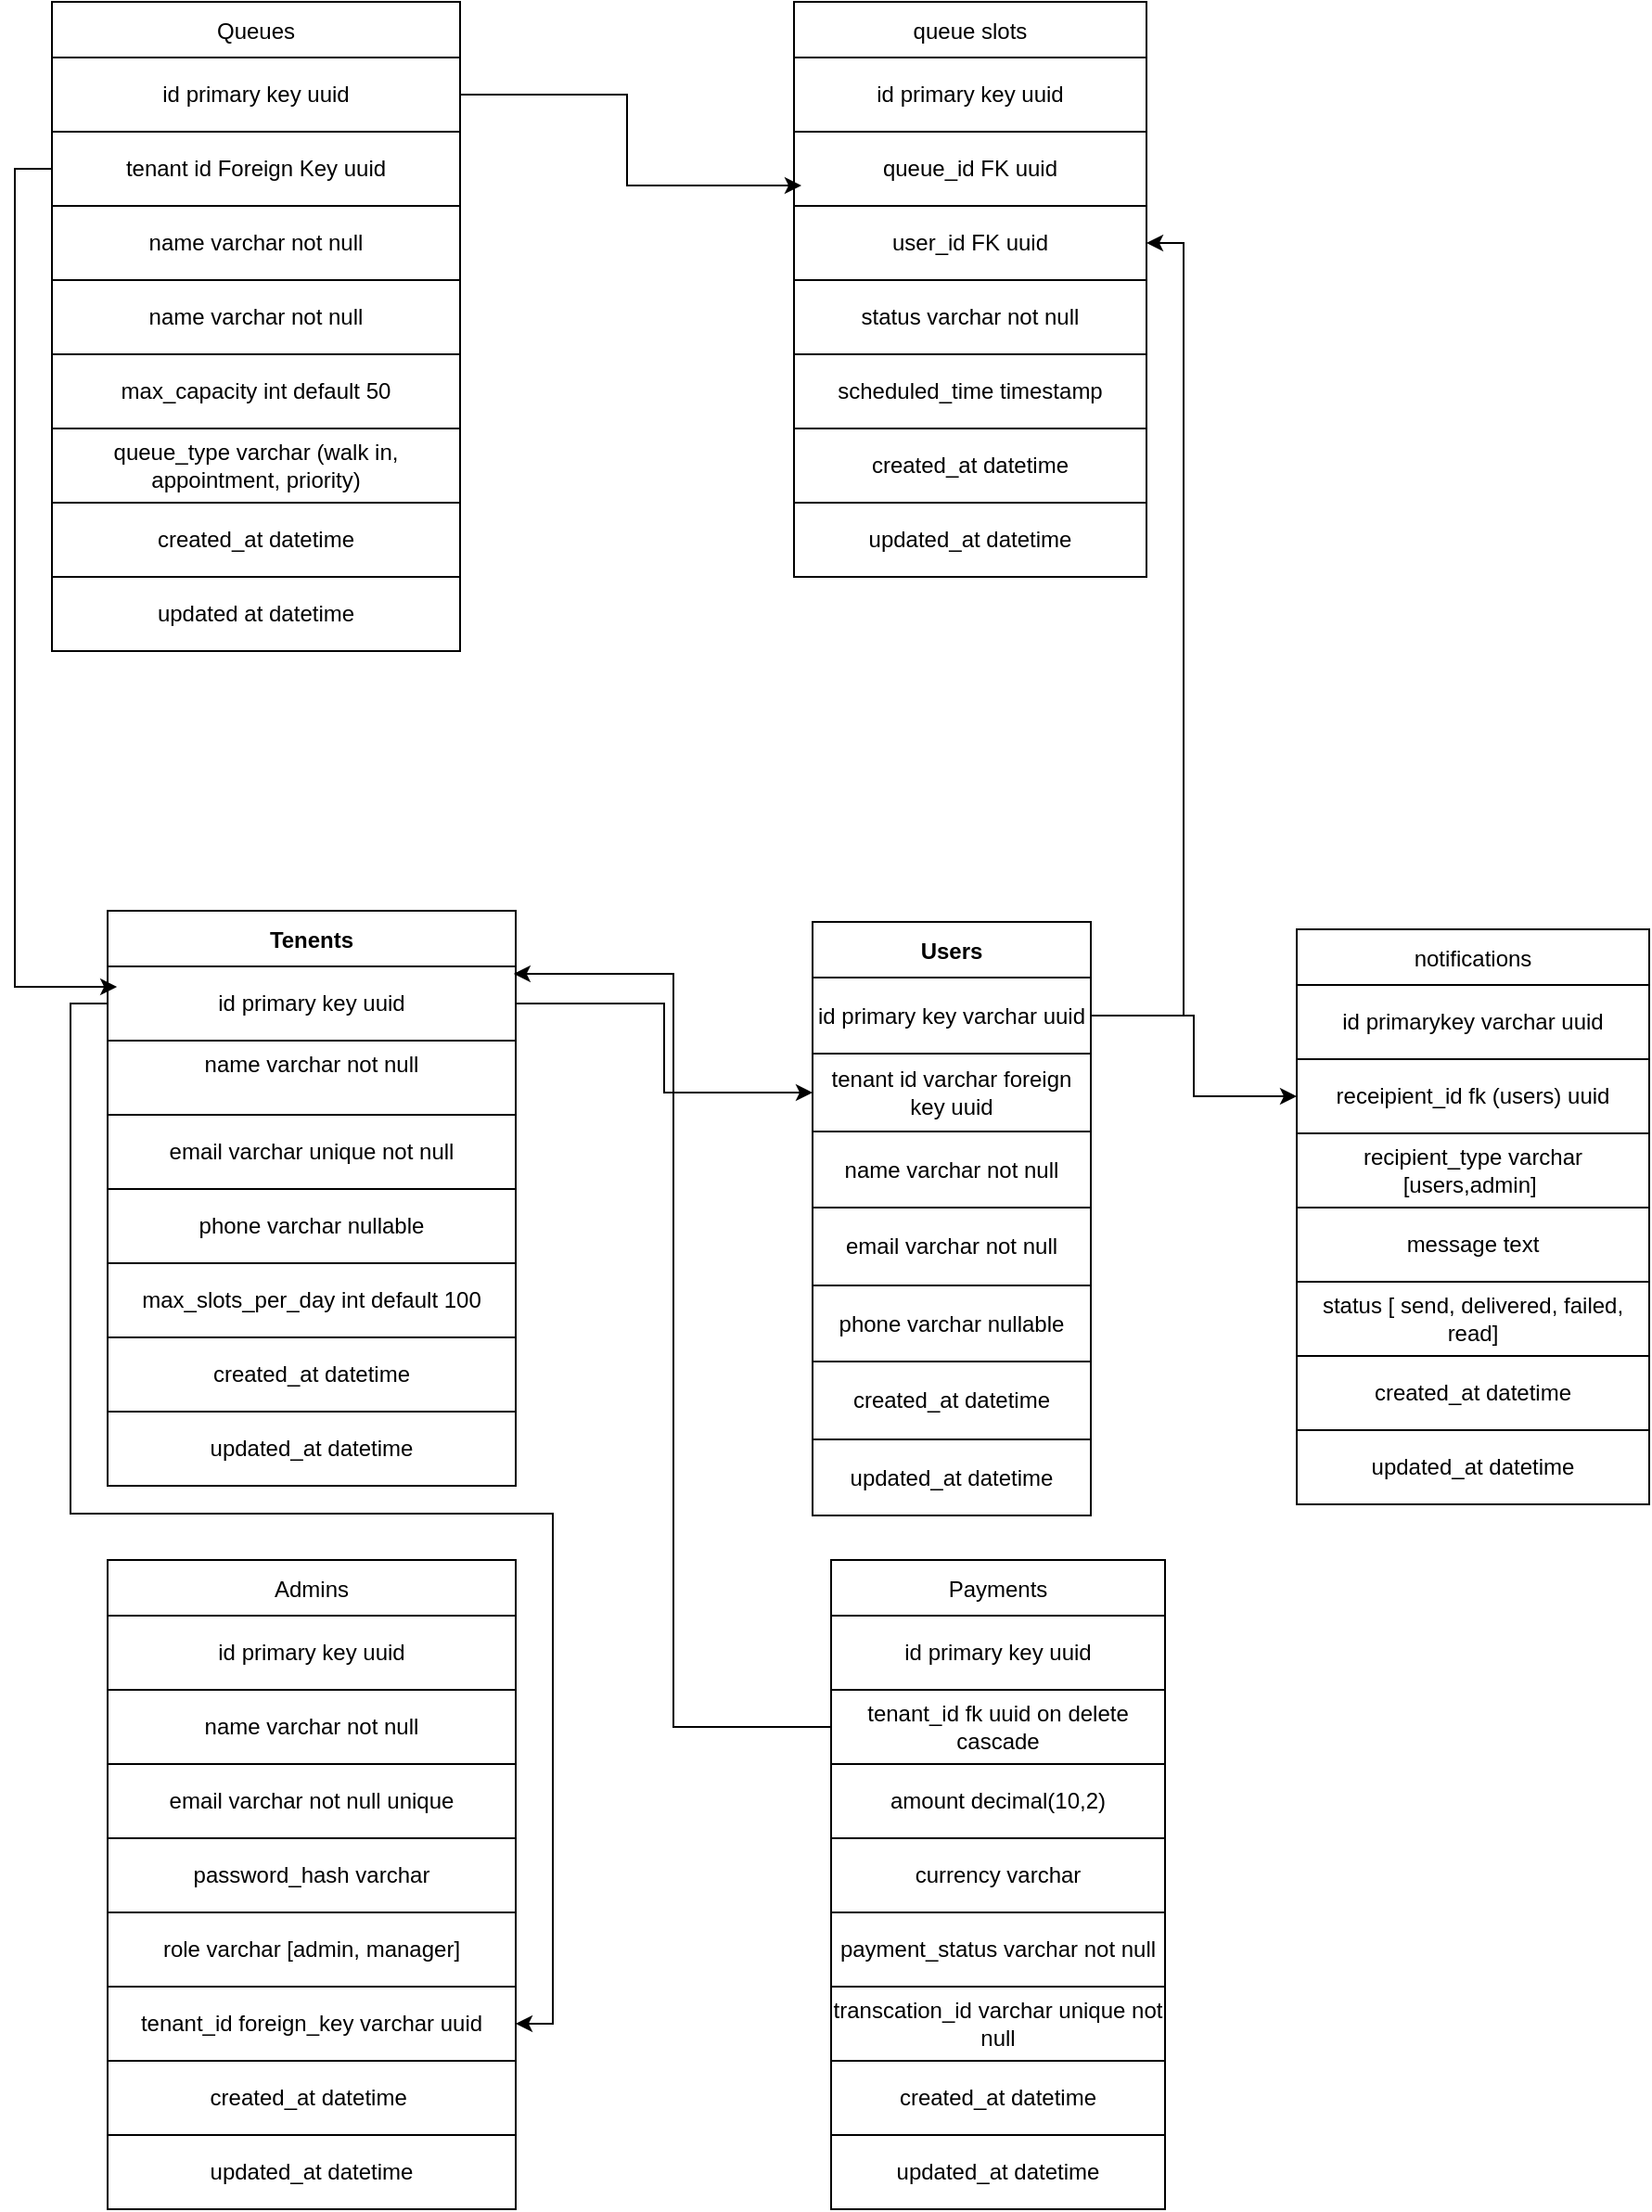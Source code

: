 <mxfile version="26.1.0">
  <diagram id="R2lEEEUBdFMjLlhIrx00" name="Page-1">
    <mxGraphModel dx="1332" dy="1542" grid="1" gridSize="10" guides="1" tooltips="1" connect="1" arrows="1" fold="1" page="1" pageScale="1" pageWidth="850" pageHeight="1100" background="none" math="0" shadow="0" extFonts="Permanent Marker^https://fonts.googleapis.com/css?family=Permanent+Marker">
      <root>
        <mxCell id="0" />
        <mxCell id="1" parent="0" />
        <mxCell id="o1oF44XECiAMUcl8Ltih-77" value="Tenents" style="shape=table;startSize=30;container=1;collapsible=0;childLayout=tableLayout;fontStyle=1" vertex="1" parent="1">
          <mxGeometry x="170" y="-110" width="220" height="310" as="geometry" />
        </mxCell>
        <mxCell id="o1oF44XECiAMUcl8Ltih-78" value="" style="shape=tableRow;horizontal=0;startSize=0;swimlaneHead=0;swimlaneBody=0;strokeColor=inherit;top=0;left=0;bottom=0;right=0;collapsible=0;dropTarget=0;fillColor=none;points=[[0,0.5],[1,0.5]];portConstraint=eastwest;" vertex="1" parent="o1oF44XECiAMUcl8Ltih-77">
          <mxGeometry y="30" width="220" height="40" as="geometry" />
        </mxCell>
        <mxCell id="o1oF44XECiAMUcl8Ltih-79" value="id primary key uuid" style="shape=partialRectangle;html=1;whiteSpace=wrap;connectable=0;strokeColor=inherit;overflow=hidden;fillColor=none;top=0;left=0;bottom=0;right=0;pointerEvents=1;" vertex="1" parent="o1oF44XECiAMUcl8Ltih-78">
          <mxGeometry width="220" height="40" as="geometry">
            <mxRectangle width="220" height="40" as="alternateBounds" />
          </mxGeometry>
        </mxCell>
        <mxCell id="o1oF44XECiAMUcl8Ltih-80" value="" style="shape=tableRow;horizontal=0;startSize=0;swimlaneHead=0;swimlaneBody=0;strokeColor=inherit;top=0;left=0;bottom=0;right=0;collapsible=0;dropTarget=0;fillColor=none;points=[[0,0.5],[1,0.5]];portConstraint=eastwest;" vertex="1" parent="o1oF44XECiAMUcl8Ltih-77">
          <mxGeometry y="70" width="220" height="40" as="geometry" />
        </mxCell>
        <mxCell id="o1oF44XECiAMUcl8Ltih-81" value="name varchar not null&lt;div&gt;&lt;br&gt;&lt;/div&gt;" style="shape=partialRectangle;html=1;whiteSpace=wrap;connectable=0;strokeColor=inherit;overflow=hidden;fillColor=none;top=0;left=0;bottom=0;right=0;pointerEvents=1;" vertex="1" parent="o1oF44XECiAMUcl8Ltih-80">
          <mxGeometry width="220" height="40" as="geometry">
            <mxRectangle width="220" height="40" as="alternateBounds" />
          </mxGeometry>
        </mxCell>
        <mxCell id="o1oF44XECiAMUcl8Ltih-82" value="" style="shape=tableRow;horizontal=0;startSize=0;swimlaneHead=0;swimlaneBody=0;strokeColor=inherit;top=0;left=0;bottom=0;right=0;collapsible=0;dropTarget=0;fillColor=none;points=[[0,0.5],[1,0.5]];portConstraint=eastwest;" vertex="1" parent="o1oF44XECiAMUcl8Ltih-77">
          <mxGeometry y="110" width="220" height="40" as="geometry" />
        </mxCell>
        <mxCell id="o1oF44XECiAMUcl8Ltih-83" value="email varchar unique not null" style="shape=partialRectangle;html=1;whiteSpace=wrap;connectable=0;strokeColor=inherit;overflow=hidden;fillColor=none;top=0;left=0;bottom=0;right=0;pointerEvents=1;" vertex="1" parent="o1oF44XECiAMUcl8Ltih-82">
          <mxGeometry width="220" height="40" as="geometry">
            <mxRectangle width="220" height="40" as="alternateBounds" />
          </mxGeometry>
        </mxCell>
        <mxCell id="o1oF44XECiAMUcl8Ltih-84" value="" style="shape=tableRow;horizontal=0;startSize=0;swimlaneHead=0;swimlaneBody=0;strokeColor=inherit;top=0;left=0;bottom=0;right=0;collapsible=0;dropTarget=0;fillColor=none;points=[[0,0.5],[1,0.5]];portConstraint=eastwest;" vertex="1" parent="o1oF44XECiAMUcl8Ltih-77">
          <mxGeometry y="150" width="220" height="40" as="geometry" />
        </mxCell>
        <mxCell id="o1oF44XECiAMUcl8Ltih-85" value="phone varchar nullable" style="shape=partialRectangle;html=1;whiteSpace=wrap;connectable=0;strokeColor=inherit;overflow=hidden;fillColor=none;top=0;left=0;bottom=0;right=0;pointerEvents=1;" vertex="1" parent="o1oF44XECiAMUcl8Ltih-84">
          <mxGeometry width="220" height="40" as="geometry">
            <mxRectangle width="220" height="40" as="alternateBounds" />
          </mxGeometry>
        </mxCell>
        <mxCell id="o1oF44XECiAMUcl8Ltih-86" value="" style="shape=tableRow;horizontal=0;startSize=0;swimlaneHead=0;swimlaneBody=0;strokeColor=inherit;top=0;left=0;bottom=0;right=0;collapsible=0;dropTarget=0;fillColor=none;points=[[0,0.5],[1,0.5]];portConstraint=eastwest;" vertex="1" parent="o1oF44XECiAMUcl8Ltih-77">
          <mxGeometry y="190" width="220" height="40" as="geometry" />
        </mxCell>
        <mxCell id="o1oF44XECiAMUcl8Ltih-87" value="max_slots_per_day int default 100" style="shape=partialRectangle;html=1;whiteSpace=wrap;connectable=0;strokeColor=inherit;overflow=hidden;fillColor=none;top=0;left=0;bottom=0;right=0;pointerEvents=1;" vertex="1" parent="o1oF44XECiAMUcl8Ltih-86">
          <mxGeometry width="220" height="40" as="geometry">
            <mxRectangle width="220" height="40" as="alternateBounds" />
          </mxGeometry>
        </mxCell>
        <mxCell id="o1oF44XECiAMUcl8Ltih-88" value="" style="shape=tableRow;horizontal=0;startSize=0;swimlaneHead=0;swimlaneBody=0;strokeColor=inherit;top=0;left=0;bottom=0;right=0;collapsible=0;dropTarget=0;fillColor=none;points=[[0,0.5],[1,0.5]];portConstraint=eastwest;" vertex="1" parent="o1oF44XECiAMUcl8Ltih-77">
          <mxGeometry y="230" width="220" height="40" as="geometry" />
        </mxCell>
        <mxCell id="o1oF44XECiAMUcl8Ltih-89" value="created_at datetime" style="shape=partialRectangle;html=1;whiteSpace=wrap;connectable=0;strokeColor=inherit;overflow=hidden;fillColor=none;top=0;left=0;bottom=0;right=0;pointerEvents=1;" vertex="1" parent="o1oF44XECiAMUcl8Ltih-88">
          <mxGeometry width="220" height="40" as="geometry">
            <mxRectangle width="220" height="40" as="alternateBounds" />
          </mxGeometry>
        </mxCell>
        <mxCell id="o1oF44XECiAMUcl8Ltih-90" value="" style="shape=tableRow;horizontal=0;startSize=0;swimlaneHead=0;swimlaneBody=0;strokeColor=inherit;top=0;left=0;bottom=0;right=0;collapsible=0;dropTarget=0;fillColor=none;points=[[0,0.5],[1,0.5]];portConstraint=eastwest;" vertex="1" parent="o1oF44XECiAMUcl8Ltih-77">
          <mxGeometry y="270" width="220" height="40" as="geometry" />
        </mxCell>
        <mxCell id="o1oF44XECiAMUcl8Ltih-91" value="updated_at datetime" style="shape=partialRectangle;html=1;whiteSpace=wrap;connectable=0;strokeColor=inherit;overflow=hidden;fillColor=none;top=0;left=0;bottom=0;right=0;pointerEvents=1;" vertex="1" parent="o1oF44XECiAMUcl8Ltih-90">
          <mxGeometry width="220" height="40" as="geometry">
            <mxRectangle width="220" height="40" as="alternateBounds" />
          </mxGeometry>
        </mxCell>
        <mxCell id="o1oF44XECiAMUcl8Ltih-92" value="Users" style="shape=table;startSize=30;container=1;collapsible=0;childLayout=tableLayout;fontStyle=1" vertex="1" parent="1">
          <mxGeometry x="550" y="-104" width="150" height="320" as="geometry" />
        </mxCell>
        <mxCell id="o1oF44XECiAMUcl8Ltih-93" value="" style="shape=tableRow;horizontal=0;startSize=0;swimlaneHead=0;swimlaneBody=0;strokeColor=inherit;top=0;left=0;bottom=0;right=0;collapsible=0;dropTarget=0;fillColor=none;points=[[0,0.5],[1,0.5]];portConstraint=eastwest;" vertex="1" parent="o1oF44XECiAMUcl8Ltih-92">
          <mxGeometry y="30" width="150" height="41" as="geometry" />
        </mxCell>
        <mxCell id="o1oF44XECiAMUcl8Ltih-94" value="id primary key varchar uuid" style="shape=partialRectangle;html=1;whiteSpace=wrap;connectable=0;strokeColor=inherit;overflow=hidden;fillColor=none;top=0;left=0;bottom=0;right=0;pointerEvents=1;" vertex="1" parent="o1oF44XECiAMUcl8Ltih-93">
          <mxGeometry width="150" height="41" as="geometry">
            <mxRectangle width="150" height="41" as="alternateBounds" />
          </mxGeometry>
        </mxCell>
        <mxCell id="o1oF44XECiAMUcl8Ltih-95" value="" style="shape=tableRow;horizontal=0;startSize=0;swimlaneHead=0;swimlaneBody=0;strokeColor=inherit;top=0;left=0;bottom=0;right=0;collapsible=0;dropTarget=0;fillColor=none;points=[[0,0.5],[1,0.5]];portConstraint=eastwest;" vertex="1" parent="o1oF44XECiAMUcl8Ltih-92">
          <mxGeometry y="71" width="150" height="42" as="geometry" />
        </mxCell>
        <mxCell id="o1oF44XECiAMUcl8Ltih-96" value="tenant id varchar foreign key uuid" style="shape=partialRectangle;html=1;whiteSpace=wrap;connectable=0;strokeColor=inherit;overflow=hidden;fillColor=none;top=0;left=0;bottom=0;right=0;pointerEvents=1;" vertex="1" parent="o1oF44XECiAMUcl8Ltih-95">
          <mxGeometry width="150" height="42" as="geometry">
            <mxRectangle width="150" height="42" as="alternateBounds" />
          </mxGeometry>
        </mxCell>
        <mxCell id="o1oF44XECiAMUcl8Ltih-97" value="" style="shape=tableRow;horizontal=0;startSize=0;swimlaneHead=0;swimlaneBody=0;strokeColor=inherit;top=0;left=0;bottom=0;right=0;collapsible=0;dropTarget=0;fillColor=none;points=[[0,0.5],[1,0.5]];portConstraint=eastwest;" vertex="1" parent="o1oF44XECiAMUcl8Ltih-92">
          <mxGeometry y="113" width="150" height="41" as="geometry" />
        </mxCell>
        <mxCell id="o1oF44XECiAMUcl8Ltih-98" value="name varchar not null" style="shape=partialRectangle;html=1;whiteSpace=wrap;connectable=0;strokeColor=inherit;overflow=hidden;fillColor=none;top=0;left=0;bottom=0;right=0;pointerEvents=1;" vertex="1" parent="o1oF44XECiAMUcl8Ltih-97">
          <mxGeometry width="150" height="41" as="geometry">
            <mxRectangle width="150" height="41" as="alternateBounds" />
          </mxGeometry>
        </mxCell>
        <mxCell id="o1oF44XECiAMUcl8Ltih-99" value="" style="shape=tableRow;horizontal=0;startSize=0;swimlaneHead=0;swimlaneBody=0;strokeColor=inherit;top=0;left=0;bottom=0;right=0;collapsible=0;dropTarget=0;fillColor=none;points=[[0,0.5],[1,0.5]];portConstraint=eastwest;" vertex="1" parent="o1oF44XECiAMUcl8Ltih-92">
          <mxGeometry y="154" width="150" height="42" as="geometry" />
        </mxCell>
        <mxCell id="o1oF44XECiAMUcl8Ltih-100" value="email varchar not null" style="shape=partialRectangle;html=1;whiteSpace=wrap;connectable=0;strokeColor=inherit;overflow=hidden;fillColor=none;top=0;left=0;bottom=0;right=0;pointerEvents=1;" vertex="1" parent="o1oF44XECiAMUcl8Ltih-99">
          <mxGeometry width="150" height="42" as="geometry">
            <mxRectangle width="150" height="42" as="alternateBounds" />
          </mxGeometry>
        </mxCell>
        <mxCell id="o1oF44XECiAMUcl8Ltih-101" value="" style="shape=tableRow;horizontal=0;startSize=0;swimlaneHead=0;swimlaneBody=0;strokeColor=inherit;top=0;left=0;bottom=0;right=0;collapsible=0;dropTarget=0;fillColor=none;points=[[0,0.5],[1,0.5]];portConstraint=eastwest;" vertex="1" parent="o1oF44XECiAMUcl8Ltih-92">
          <mxGeometry y="196" width="150" height="41" as="geometry" />
        </mxCell>
        <mxCell id="o1oF44XECiAMUcl8Ltih-102" value="phone varchar nullable" style="shape=partialRectangle;html=1;whiteSpace=wrap;connectable=0;strokeColor=inherit;overflow=hidden;fillColor=none;top=0;left=0;bottom=0;right=0;pointerEvents=1;" vertex="1" parent="o1oF44XECiAMUcl8Ltih-101">
          <mxGeometry width="150" height="41" as="geometry">
            <mxRectangle width="150" height="41" as="alternateBounds" />
          </mxGeometry>
        </mxCell>
        <mxCell id="o1oF44XECiAMUcl8Ltih-103" value="" style="shape=tableRow;horizontal=0;startSize=0;swimlaneHead=0;swimlaneBody=0;strokeColor=inherit;top=0;left=0;bottom=0;right=0;collapsible=0;dropTarget=0;fillColor=none;points=[[0,0.5],[1,0.5]];portConstraint=eastwest;" vertex="1" parent="o1oF44XECiAMUcl8Ltih-92">
          <mxGeometry y="237" width="150" height="42" as="geometry" />
        </mxCell>
        <mxCell id="o1oF44XECiAMUcl8Ltih-104" value="created_at datetime" style="shape=partialRectangle;html=1;whiteSpace=wrap;connectable=0;strokeColor=inherit;overflow=hidden;fillColor=none;top=0;left=0;bottom=0;right=0;pointerEvents=1;" vertex="1" parent="o1oF44XECiAMUcl8Ltih-103">
          <mxGeometry width="150" height="42" as="geometry">
            <mxRectangle width="150" height="42" as="alternateBounds" />
          </mxGeometry>
        </mxCell>
        <mxCell id="o1oF44XECiAMUcl8Ltih-105" value="" style="shape=tableRow;horizontal=0;startSize=0;swimlaneHead=0;swimlaneBody=0;strokeColor=inherit;top=0;left=0;bottom=0;right=0;collapsible=0;dropTarget=0;fillColor=none;points=[[0,0.5],[1,0.5]];portConstraint=eastwest;" vertex="1" parent="o1oF44XECiAMUcl8Ltih-92">
          <mxGeometry y="279" width="150" height="41" as="geometry" />
        </mxCell>
        <mxCell id="o1oF44XECiAMUcl8Ltih-106" value="updated_at datetime" style="shape=partialRectangle;html=1;whiteSpace=wrap;connectable=0;strokeColor=inherit;overflow=hidden;fillColor=none;top=0;left=0;bottom=0;right=0;pointerEvents=1;" vertex="1" parent="o1oF44XECiAMUcl8Ltih-105">
          <mxGeometry width="150" height="41" as="geometry">
            <mxRectangle width="150" height="41" as="alternateBounds" />
          </mxGeometry>
        </mxCell>
        <mxCell id="o1oF44XECiAMUcl8Ltih-109" style="edgeStyle=orthogonalEdgeStyle;rounded=0;orthogonalLoop=1;jettySize=auto;html=1;exitX=1;exitY=0.5;exitDx=0;exitDy=0;entryX=0;entryY=0.5;entryDx=0;entryDy=0;" edge="1" parent="1" source="o1oF44XECiAMUcl8Ltih-78" target="o1oF44XECiAMUcl8Ltih-95">
          <mxGeometry relative="1" as="geometry" />
        </mxCell>
        <mxCell id="o1oF44XECiAMUcl8Ltih-127" value="Admins" style="shape=table;startSize=30;container=1;collapsible=0;childLayout=tableLayout;" vertex="1" parent="1">
          <mxGeometry x="170" y="240" width="220" height="350" as="geometry" />
        </mxCell>
        <mxCell id="o1oF44XECiAMUcl8Ltih-128" value="" style="shape=tableRow;horizontal=0;startSize=0;swimlaneHead=0;swimlaneBody=0;strokeColor=inherit;top=0;left=0;bottom=0;right=0;collapsible=0;dropTarget=0;fillColor=none;points=[[0,0.5],[1,0.5]];portConstraint=eastwest;" vertex="1" parent="o1oF44XECiAMUcl8Ltih-127">
          <mxGeometry y="30" width="220" height="40" as="geometry" />
        </mxCell>
        <mxCell id="o1oF44XECiAMUcl8Ltih-129" value="id primary key uuid" style="shape=partialRectangle;html=1;whiteSpace=wrap;connectable=0;strokeColor=inherit;overflow=hidden;fillColor=none;top=0;left=0;bottom=0;right=0;pointerEvents=1;" vertex="1" parent="o1oF44XECiAMUcl8Ltih-128">
          <mxGeometry width="220" height="40" as="geometry">
            <mxRectangle width="220" height="40" as="alternateBounds" />
          </mxGeometry>
        </mxCell>
        <mxCell id="o1oF44XECiAMUcl8Ltih-130" value="" style="shape=tableRow;horizontal=0;startSize=0;swimlaneHead=0;swimlaneBody=0;strokeColor=inherit;top=0;left=0;bottom=0;right=0;collapsible=0;dropTarget=0;fillColor=none;points=[[0,0.5],[1,0.5]];portConstraint=eastwest;" vertex="1" parent="o1oF44XECiAMUcl8Ltih-127">
          <mxGeometry y="70" width="220" height="40" as="geometry" />
        </mxCell>
        <mxCell id="o1oF44XECiAMUcl8Ltih-131" value="name varchar not null" style="shape=partialRectangle;html=1;whiteSpace=wrap;connectable=0;strokeColor=inherit;overflow=hidden;fillColor=none;top=0;left=0;bottom=0;right=0;pointerEvents=1;" vertex="1" parent="o1oF44XECiAMUcl8Ltih-130">
          <mxGeometry width="220" height="40" as="geometry">
            <mxRectangle width="220" height="40" as="alternateBounds" />
          </mxGeometry>
        </mxCell>
        <mxCell id="o1oF44XECiAMUcl8Ltih-132" value="" style="shape=tableRow;horizontal=0;startSize=0;swimlaneHead=0;swimlaneBody=0;strokeColor=inherit;top=0;left=0;bottom=0;right=0;collapsible=0;dropTarget=0;fillColor=none;points=[[0,0.5],[1,0.5]];portConstraint=eastwest;" vertex="1" parent="o1oF44XECiAMUcl8Ltih-127">
          <mxGeometry y="110" width="220" height="40" as="geometry" />
        </mxCell>
        <mxCell id="o1oF44XECiAMUcl8Ltih-133" value="email varchar not null unique" style="shape=partialRectangle;html=1;whiteSpace=wrap;connectable=0;strokeColor=inherit;overflow=hidden;fillColor=none;top=0;left=0;bottom=0;right=0;pointerEvents=1;" vertex="1" parent="o1oF44XECiAMUcl8Ltih-132">
          <mxGeometry width="220" height="40" as="geometry">
            <mxRectangle width="220" height="40" as="alternateBounds" />
          </mxGeometry>
        </mxCell>
        <mxCell id="o1oF44XECiAMUcl8Ltih-134" value="" style="shape=tableRow;horizontal=0;startSize=0;swimlaneHead=0;swimlaneBody=0;strokeColor=inherit;top=0;left=0;bottom=0;right=0;collapsible=0;dropTarget=0;fillColor=none;points=[[0,0.5],[1,0.5]];portConstraint=eastwest;" vertex="1" parent="o1oF44XECiAMUcl8Ltih-127">
          <mxGeometry y="150" width="220" height="40" as="geometry" />
        </mxCell>
        <mxCell id="o1oF44XECiAMUcl8Ltih-135" value="password_hash varchar" style="shape=partialRectangle;html=1;whiteSpace=wrap;connectable=0;strokeColor=inherit;overflow=hidden;fillColor=none;top=0;left=0;bottom=0;right=0;pointerEvents=1;" vertex="1" parent="o1oF44XECiAMUcl8Ltih-134">
          <mxGeometry width="220" height="40" as="geometry">
            <mxRectangle width="220" height="40" as="alternateBounds" />
          </mxGeometry>
        </mxCell>
        <mxCell id="o1oF44XECiAMUcl8Ltih-136" value="" style="shape=tableRow;horizontal=0;startSize=0;swimlaneHead=0;swimlaneBody=0;strokeColor=inherit;top=0;left=0;bottom=0;right=0;collapsible=0;dropTarget=0;fillColor=none;points=[[0,0.5],[1,0.5]];portConstraint=eastwest;" vertex="1" parent="o1oF44XECiAMUcl8Ltih-127">
          <mxGeometry y="190" width="220" height="40" as="geometry" />
        </mxCell>
        <mxCell id="o1oF44XECiAMUcl8Ltih-137" value="role varchar [admin, manager]" style="shape=partialRectangle;html=1;whiteSpace=wrap;connectable=0;strokeColor=inherit;overflow=hidden;fillColor=none;top=0;left=0;bottom=0;right=0;pointerEvents=1;" vertex="1" parent="o1oF44XECiAMUcl8Ltih-136">
          <mxGeometry width="220" height="40" as="geometry">
            <mxRectangle width="220" height="40" as="alternateBounds" />
          </mxGeometry>
        </mxCell>
        <mxCell id="o1oF44XECiAMUcl8Ltih-138" value="" style="shape=tableRow;horizontal=0;startSize=0;swimlaneHead=0;swimlaneBody=0;strokeColor=inherit;top=0;left=0;bottom=0;right=0;collapsible=0;dropTarget=0;fillColor=none;points=[[0,0.5],[1,0.5]];portConstraint=eastwest;" vertex="1" parent="o1oF44XECiAMUcl8Ltih-127">
          <mxGeometry y="230" width="220" height="40" as="geometry" />
        </mxCell>
        <mxCell id="o1oF44XECiAMUcl8Ltih-139" value="tenant_id foreign_key varchar uuid" style="shape=partialRectangle;html=1;whiteSpace=wrap;connectable=0;strokeColor=inherit;overflow=hidden;fillColor=none;top=0;left=0;bottom=0;right=0;pointerEvents=1;" vertex="1" parent="o1oF44XECiAMUcl8Ltih-138">
          <mxGeometry width="220" height="40" as="geometry">
            <mxRectangle width="220" height="40" as="alternateBounds" />
          </mxGeometry>
        </mxCell>
        <mxCell id="o1oF44XECiAMUcl8Ltih-140" value="" style="shape=tableRow;horizontal=0;startSize=0;swimlaneHead=0;swimlaneBody=0;strokeColor=inherit;top=0;left=0;bottom=0;right=0;collapsible=0;dropTarget=0;fillColor=none;points=[[0,0.5],[1,0.5]];portConstraint=eastwest;" vertex="1" parent="o1oF44XECiAMUcl8Ltih-127">
          <mxGeometry y="270" width="220" height="40" as="geometry" />
        </mxCell>
        <mxCell id="o1oF44XECiAMUcl8Ltih-141" value="created_at datetime&amp;nbsp;" style="shape=partialRectangle;html=1;whiteSpace=wrap;connectable=0;strokeColor=inherit;overflow=hidden;fillColor=none;top=0;left=0;bottom=0;right=0;pointerEvents=1;" vertex="1" parent="o1oF44XECiAMUcl8Ltih-140">
          <mxGeometry width="220" height="40" as="geometry">
            <mxRectangle width="220" height="40" as="alternateBounds" />
          </mxGeometry>
        </mxCell>
        <mxCell id="o1oF44XECiAMUcl8Ltih-142" value="" style="shape=tableRow;horizontal=0;startSize=0;swimlaneHead=0;swimlaneBody=0;strokeColor=inherit;top=0;left=0;bottom=0;right=0;collapsible=0;dropTarget=0;fillColor=none;points=[[0,0.5],[1,0.5]];portConstraint=eastwest;" vertex="1" parent="o1oF44XECiAMUcl8Ltih-127">
          <mxGeometry y="310" width="220" height="40" as="geometry" />
        </mxCell>
        <mxCell id="o1oF44XECiAMUcl8Ltih-143" value="updated_at datetime" style="shape=partialRectangle;html=1;whiteSpace=wrap;connectable=0;strokeColor=inherit;overflow=hidden;fillColor=none;top=0;left=0;bottom=0;right=0;pointerEvents=1;" vertex="1" parent="o1oF44XECiAMUcl8Ltih-142">
          <mxGeometry width="220" height="40" as="geometry">
            <mxRectangle width="220" height="40" as="alternateBounds" />
          </mxGeometry>
        </mxCell>
        <mxCell id="o1oF44XECiAMUcl8Ltih-146" style="edgeStyle=orthogonalEdgeStyle;rounded=0;orthogonalLoop=1;jettySize=auto;html=1;exitX=0;exitY=0.5;exitDx=0;exitDy=0;entryX=1;entryY=0.5;entryDx=0;entryDy=0;" edge="1" parent="1" source="o1oF44XECiAMUcl8Ltih-78" target="o1oF44XECiAMUcl8Ltih-138">
          <mxGeometry relative="1" as="geometry" />
        </mxCell>
        <mxCell id="o1oF44XECiAMUcl8Ltih-147" value="Queues" style="shape=table;startSize=30;container=1;collapsible=0;childLayout=tableLayout;" vertex="1" parent="1">
          <mxGeometry x="140" y="-600" width="220" height="350" as="geometry" />
        </mxCell>
        <mxCell id="o1oF44XECiAMUcl8Ltih-148" value="" style="shape=tableRow;horizontal=0;startSize=0;swimlaneHead=0;swimlaneBody=0;strokeColor=inherit;top=0;left=0;bottom=0;right=0;collapsible=0;dropTarget=0;fillColor=none;points=[[0,0.5],[1,0.5]];portConstraint=eastwest;" vertex="1" parent="o1oF44XECiAMUcl8Ltih-147">
          <mxGeometry y="30" width="220" height="40" as="geometry" />
        </mxCell>
        <mxCell id="o1oF44XECiAMUcl8Ltih-149" value="id primary key uuid" style="shape=partialRectangle;html=1;whiteSpace=wrap;connectable=0;strokeColor=inherit;overflow=hidden;fillColor=none;top=0;left=0;bottom=0;right=0;pointerEvents=1;" vertex="1" parent="o1oF44XECiAMUcl8Ltih-148">
          <mxGeometry width="220" height="40" as="geometry">
            <mxRectangle width="220" height="40" as="alternateBounds" />
          </mxGeometry>
        </mxCell>
        <mxCell id="o1oF44XECiAMUcl8Ltih-150" value="" style="shape=tableRow;horizontal=0;startSize=0;swimlaneHead=0;swimlaneBody=0;strokeColor=inherit;top=0;left=0;bottom=0;right=0;collapsible=0;dropTarget=0;fillColor=none;points=[[0,0.5],[1,0.5]];portConstraint=eastwest;" vertex="1" parent="o1oF44XECiAMUcl8Ltih-147">
          <mxGeometry y="70" width="220" height="40" as="geometry" />
        </mxCell>
        <mxCell id="o1oF44XECiAMUcl8Ltih-151" value="tenant id Foreign Key uuid" style="shape=partialRectangle;html=1;whiteSpace=wrap;connectable=0;strokeColor=inherit;overflow=hidden;fillColor=none;top=0;left=0;bottom=0;right=0;pointerEvents=1;" vertex="1" parent="o1oF44XECiAMUcl8Ltih-150">
          <mxGeometry width="220" height="40" as="geometry">
            <mxRectangle width="220" height="40" as="alternateBounds" />
          </mxGeometry>
        </mxCell>
        <mxCell id="o1oF44XECiAMUcl8Ltih-152" value="" style="shape=tableRow;horizontal=0;startSize=0;swimlaneHead=0;swimlaneBody=0;strokeColor=inherit;top=0;left=0;bottom=0;right=0;collapsible=0;dropTarget=0;fillColor=none;points=[[0,0.5],[1,0.5]];portConstraint=eastwest;" vertex="1" parent="o1oF44XECiAMUcl8Ltih-147">
          <mxGeometry y="110" width="220" height="40" as="geometry" />
        </mxCell>
        <mxCell id="o1oF44XECiAMUcl8Ltih-153" value="name varchar not null" style="shape=partialRectangle;html=1;whiteSpace=wrap;connectable=0;strokeColor=inherit;overflow=hidden;fillColor=none;top=0;left=0;bottom=0;right=0;pointerEvents=1;" vertex="1" parent="o1oF44XECiAMUcl8Ltih-152">
          <mxGeometry width="220" height="40" as="geometry">
            <mxRectangle width="220" height="40" as="alternateBounds" />
          </mxGeometry>
        </mxCell>
        <mxCell id="o1oF44XECiAMUcl8Ltih-178" value="" style="shape=tableRow;horizontal=0;startSize=0;swimlaneHead=0;swimlaneBody=0;strokeColor=inherit;top=0;left=0;bottom=0;right=0;collapsible=0;dropTarget=0;fillColor=none;points=[[0,0.5],[1,0.5]];portConstraint=eastwest;" vertex="1" parent="o1oF44XECiAMUcl8Ltih-147">
          <mxGeometry y="150" width="220" height="40" as="geometry" />
        </mxCell>
        <mxCell id="o1oF44XECiAMUcl8Ltih-179" value="name varchar not null" style="shape=partialRectangle;html=1;whiteSpace=wrap;connectable=0;strokeColor=inherit;overflow=hidden;fillColor=none;top=0;left=0;bottom=0;right=0;pointerEvents=1;" vertex="1" parent="o1oF44XECiAMUcl8Ltih-178">
          <mxGeometry width="220" height="40" as="geometry">
            <mxRectangle width="220" height="40" as="alternateBounds" />
          </mxGeometry>
        </mxCell>
        <mxCell id="o1oF44XECiAMUcl8Ltih-154" value="" style="shape=tableRow;horizontal=0;startSize=0;swimlaneHead=0;swimlaneBody=0;strokeColor=inherit;top=0;left=0;bottom=0;right=0;collapsible=0;dropTarget=0;fillColor=none;points=[[0,0.5],[1,0.5]];portConstraint=eastwest;" vertex="1" parent="o1oF44XECiAMUcl8Ltih-147">
          <mxGeometry y="190" width="220" height="40" as="geometry" />
        </mxCell>
        <mxCell id="o1oF44XECiAMUcl8Ltih-155" value="max_capacity int default 50" style="shape=partialRectangle;html=1;whiteSpace=wrap;connectable=0;strokeColor=inherit;overflow=hidden;fillColor=none;top=0;left=0;bottom=0;right=0;pointerEvents=1;" vertex="1" parent="o1oF44XECiAMUcl8Ltih-154">
          <mxGeometry width="220" height="40" as="geometry">
            <mxRectangle width="220" height="40" as="alternateBounds" />
          </mxGeometry>
        </mxCell>
        <mxCell id="o1oF44XECiAMUcl8Ltih-156" value="" style="shape=tableRow;horizontal=0;startSize=0;swimlaneHead=0;swimlaneBody=0;strokeColor=inherit;top=0;left=0;bottom=0;right=0;collapsible=0;dropTarget=0;fillColor=none;points=[[0,0.5],[1,0.5]];portConstraint=eastwest;" vertex="1" parent="o1oF44XECiAMUcl8Ltih-147">
          <mxGeometry y="230" width="220" height="40" as="geometry" />
        </mxCell>
        <mxCell id="o1oF44XECiAMUcl8Ltih-157" value="queue_type varchar (walk in, appointment, priority)" style="shape=partialRectangle;html=1;whiteSpace=wrap;connectable=0;strokeColor=inherit;overflow=hidden;fillColor=none;top=0;left=0;bottom=0;right=0;pointerEvents=1;" vertex="1" parent="o1oF44XECiAMUcl8Ltih-156">
          <mxGeometry width="220" height="40" as="geometry">
            <mxRectangle width="220" height="40" as="alternateBounds" />
          </mxGeometry>
        </mxCell>
        <mxCell id="o1oF44XECiAMUcl8Ltih-158" value="" style="shape=tableRow;horizontal=0;startSize=0;swimlaneHead=0;swimlaneBody=0;strokeColor=inherit;top=0;left=0;bottom=0;right=0;collapsible=0;dropTarget=0;fillColor=none;points=[[0,0.5],[1,0.5]];portConstraint=eastwest;" vertex="1" parent="o1oF44XECiAMUcl8Ltih-147">
          <mxGeometry y="270" width="220" height="40" as="geometry" />
        </mxCell>
        <mxCell id="o1oF44XECiAMUcl8Ltih-159" value="created_at datetime" style="shape=partialRectangle;html=1;whiteSpace=wrap;connectable=0;strokeColor=inherit;overflow=hidden;fillColor=none;top=0;left=0;bottom=0;right=0;pointerEvents=1;" vertex="1" parent="o1oF44XECiAMUcl8Ltih-158">
          <mxGeometry width="220" height="40" as="geometry">
            <mxRectangle width="220" height="40" as="alternateBounds" />
          </mxGeometry>
        </mxCell>
        <mxCell id="o1oF44XECiAMUcl8Ltih-160" value="" style="shape=tableRow;horizontal=0;startSize=0;swimlaneHead=0;swimlaneBody=0;strokeColor=inherit;top=0;left=0;bottom=0;right=0;collapsible=0;dropTarget=0;fillColor=none;points=[[0,0.5],[1,0.5]];portConstraint=eastwest;" vertex="1" parent="o1oF44XECiAMUcl8Ltih-147">
          <mxGeometry y="310" width="220" height="40" as="geometry" />
        </mxCell>
        <mxCell id="o1oF44XECiAMUcl8Ltih-161" value="updated at datetime" style="shape=partialRectangle;html=1;whiteSpace=wrap;connectable=0;strokeColor=inherit;overflow=hidden;fillColor=none;top=0;left=0;bottom=0;right=0;pointerEvents=1;" vertex="1" parent="o1oF44XECiAMUcl8Ltih-160">
          <mxGeometry width="220" height="40" as="geometry">
            <mxRectangle width="220" height="40" as="alternateBounds" />
          </mxGeometry>
        </mxCell>
        <mxCell id="o1oF44XECiAMUcl8Ltih-162" style="edgeStyle=orthogonalEdgeStyle;rounded=0;orthogonalLoop=1;jettySize=auto;html=1;exitX=0;exitY=0.5;exitDx=0;exitDy=0;entryX=0.023;entryY=0.275;entryDx=0;entryDy=0;entryPerimeter=0;" edge="1" parent="1" source="o1oF44XECiAMUcl8Ltih-150" target="o1oF44XECiAMUcl8Ltih-78">
          <mxGeometry relative="1" as="geometry" />
        </mxCell>
        <mxCell id="o1oF44XECiAMUcl8Ltih-163" value="queue slots" style="shape=table;startSize=30;container=1;collapsible=0;childLayout=tableLayout;" vertex="1" parent="1">
          <mxGeometry x="540" y="-600" width="190" height="310" as="geometry" />
        </mxCell>
        <mxCell id="o1oF44XECiAMUcl8Ltih-164" value="" style="shape=tableRow;horizontal=0;startSize=0;swimlaneHead=0;swimlaneBody=0;strokeColor=inherit;top=0;left=0;bottom=0;right=0;collapsible=0;dropTarget=0;fillColor=none;points=[[0,0.5],[1,0.5]];portConstraint=eastwest;" vertex="1" parent="o1oF44XECiAMUcl8Ltih-163">
          <mxGeometry y="30" width="190" height="40" as="geometry" />
        </mxCell>
        <mxCell id="o1oF44XECiAMUcl8Ltih-165" value="id primary key uuid" style="shape=partialRectangle;html=1;whiteSpace=wrap;connectable=0;strokeColor=inherit;overflow=hidden;fillColor=none;top=0;left=0;bottom=0;right=0;pointerEvents=1;" vertex="1" parent="o1oF44XECiAMUcl8Ltih-164">
          <mxGeometry width="190" height="40" as="geometry">
            <mxRectangle width="190" height="40" as="alternateBounds" />
          </mxGeometry>
        </mxCell>
        <mxCell id="o1oF44XECiAMUcl8Ltih-166" value="" style="shape=tableRow;horizontal=0;startSize=0;swimlaneHead=0;swimlaneBody=0;strokeColor=inherit;top=0;left=0;bottom=0;right=0;collapsible=0;dropTarget=0;fillColor=none;points=[[0,0.5],[1,0.5]];portConstraint=eastwest;" vertex="1" parent="o1oF44XECiAMUcl8Ltih-163">
          <mxGeometry y="70" width="190" height="40" as="geometry" />
        </mxCell>
        <mxCell id="o1oF44XECiAMUcl8Ltih-167" value="queue_id FK uuid" style="shape=partialRectangle;html=1;whiteSpace=wrap;connectable=0;strokeColor=inherit;overflow=hidden;fillColor=none;top=0;left=0;bottom=0;right=0;pointerEvents=1;" vertex="1" parent="o1oF44XECiAMUcl8Ltih-166">
          <mxGeometry width="190" height="40" as="geometry">
            <mxRectangle width="190" height="40" as="alternateBounds" />
          </mxGeometry>
        </mxCell>
        <mxCell id="o1oF44XECiAMUcl8Ltih-168" value="" style="shape=tableRow;horizontal=0;startSize=0;swimlaneHead=0;swimlaneBody=0;strokeColor=inherit;top=0;left=0;bottom=0;right=0;collapsible=0;dropTarget=0;fillColor=none;points=[[0,0.5],[1,0.5]];portConstraint=eastwest;" vertex="1" parent="o1oF44XECiAMUcl8Ltih-163">
          <mxGeometry y="110" width="190" height="40" as="geometry" />
        </mxCell>
        <mxCell id="o1oF44XECiAMUcl8Ltih-169" value="user_id FK uuid" style="shape=partialRectangle;html=1;whiteSpace=wrap;connectable=0;strokeColor=inherit;overflow=hidden;fillColor=none;top=0;left=0;bottom=0;right=0;pointerEvents=1;" vertex="1" parent="o1oF44XECiAMUcl8Ltih-168">
          <mxGeometry width="190" height="40" as="geometry">
            <mxRectangle width="190" height="40" as="alternateBounds" />
          </mxGeometry>
        </mxCell>
        <mxCell id="o1oF44XECiAMUcl8Ltih-170" value="" style="shape=tableRow;horizontal=0;startSize=0;swimlaneHead=0;swimlaneBody=0;strokeColor=inherit;top=0;left=0;bottom=0;right=0;collapsible=0;dropTarget=0;fillColor=none;points=[[0,0.5],[1,0.5]];portConstraint=eastwest;" vertex="1" parent="o1oF44XECiAMUcl8Ltih-163">
          <mxGeometry y="150" width="190" height="40" as="geometry" />
        </mxCell>
        <mxCell id="o1oF44XECiAMUcl8Ltih-171" value="status varchar not null" style="shape=partialRectangle;html=1;whiteSpace=wrap;connectable=0;strokeColor=inherit;overflow=hidden;fillColor=none;top=0;left=0;bottom=0;right=0;pointerEvents=1;" vertex="1" parent="o1oF44XECiAMUcl8Ltih-170">
          <mxGeometry width="190" height="40" as="geometry">
            <mxRectangle width="190" height="40" as="alternateBounds" />
          </mxGeometry>
        </mxCell>
        <mxCell id="o1oF44XECiAMUcl8Ltih-172" value="" style="shape=tableRow;horizontal=0;startSize=0;swimlaneHead=0;swimlaneBody=0;strokeColor=inherit;top=0;left=0;bottom=0;right=0;collapsible=0;dropTarget=0;fillColor=none;points=[[0,0.5],[1,0.5]];portConstraint=eastwest;" vertex="1" parent="o1oF44XECiAMUcl8Ltih-163">
          <mxGeometry y="190" width="190" height="40" as="geometry" />
        </mxCell>
        <mxCell id="o1oF44XECiAMUcl8Ltih-173" value="scheduled_time timestamp" style="shape=partialRectangle;html=1;whiteSpace=wrap;connectable=0;strokeColor=inherit;overflow=hidden;fillColor=none;top=0;left=0;bottom=0;right=0;pointerEvents=1;" vertex="1" parent="o1oF44XECiAMUcl8Ltih-172">
          <mxGeometry width="190" height="40" as="geometry">
            <mxRectangle width="190" height="40" as="alternateBounds" />
          </mxGeometry>
        </mxCell>
        <mxCell id="o1oF44XECiAMUcl8Ltih-174" value="" style="shape=tableRow;horizontal=0;startSize=0;swimlaneHead=0;swimlaneBody=0;strokeColor=inherit;top=0;left=0;bottom=0;right=0;collapsible=0;dropTarget=0;fillColor=none;points=[[0,0.5],[1,0.5]];portConstraint=eastwest;" vertex="1" parent="o1oF44XECiAMUcl8Ltih-163">
          <mxGeometry y="230" width="190" height="40" as="geometry" />
        </mxCell>
        <mxCell id="o1oF44XECiAMUcl8Ltih-175" value="created_at datetime" style="shape=partialRectangle;html=1;whiteSpace=wrap;connectable=0;strokeColor=inherit;overflow=hidden;fillColor=none;top=0;left=0;bottom=0;right=0;pointerEvents=1;" vertex="1" parent="o1oF44XECiAMUcl8Ltih-174">
          <mxGeometry width="190" height="40" as="geometry">
            <mxRectangle width="190" height="40" as="alternateBounds" />
          </mxGeometry>
        </mxCell>
        <mxCell id="o1oF44XECiAMUcl8Ltih-176" value="" style="shape=tableRow;horizontal=0;startSize=0;swimlaneHead=0;swimlaneBody=0;strokeColor=inherit;top=0;left=0;bottom=0;right=0;collapsible=0;dropTarget=0;fillColor=none;points=[[0,0.5],[1,0.5]];portConstraint=eastwest;" vertex="1" parent="o1oF44XECiAMUcl8Ltih-163">
          <mxGeometry y="270" width="190" height="40" as="geometry" />
        </mxCell>
        <mxCell id="o1oF44XECiAMUcl8Ltih-177" value="updated_at datetime" style="shape=partialRectangle;html=1;whiteSpace=wrap;connectable=0;strokeColor=inherit;overflow=hidden;fillColor=none;top=0;left=0;bottom=0;right=0;pointerEvents=1;" vertex="1" parent="o1oF44XECiAMUcl8Ltih-176">
          <mxGeometry width="190" height="40" as="geometry">
            <mxRectangle width="190" height="40" as="alternateBounds" />
          </mxGeometry>
        </mxCell>
        <mxCell id="o1oF44XECiAMUcl8Ltih-180" style="edgeStyle=orthogonalEdgeStyle;rounded=0;orthogonalLoop=1;jettySize=auto;html=1;exitX=1;exitY=0.5;exitDx=0;exitDy=0;entryX=1;entryY=0.5;entryDx=0;entryDy=0;" edge="1" parent="1" source="o1oF44XECiAMUcl8Ltih-93" target="o1oF44XECiAMUcl8Ltih-168">
          <mxGeometry relative="1" as="geometry" />
        </mxCell>
        <mxCell id="o1oF44XECiAMUcl8Ltih-182" style="edgeStyle=orthogonalEdgeStyle;rounded=0;orthogonalLoop=1;jettySize=auto;html=1;exitX=1;exitY=0.5;exitDx=0;exitDy=0;entryX=0.021;entryY=0.725;entryDx=0;entryDy=0;entryPerimeter=0;" edge="1" parent="1" source="o1oF44XECiAMUcl8Ltih-148" target="o1oF44XECiAMUcl8Ltih-166">
          <mxGeometry relative="1" as="geometry" />
        </mxCell>
        <mxCell id="o1oF44XECiAMUcl8Ltih-183" value="Payments" style="shape=table;startSize=30;container=1;collapsible=0;childLayout=tableLayout;" vertex="1" parent="1">
          <mxGeometry x="560" y="240" width="180" height="350" as="geometry" />
        </mxCell>
        <mxCell id="o1oF44XECiAMUcl8Ltih-184" value="" style="shape=tableRow;horizontal=0;startSize=0;swimlaneHead=0;swimlaneBody=0;strokeColor=inherit;top=0;left=0;bottom=0;right=0;collapsible=0;dropTarget=0;fillColor=none;points=[[0,0.5],[1,0.5]];portConstraint=eastwest;" vertex="1" parent="o1oF44XECiAMUcl8Ltih-183">
          <mxGeometry y="30" width="180" height="40" as="geometry" />
        </mxCell>
        <mxCell id="o1oF44XECiAMUcl8Ltih-185" value="id primary key uuid" style="shape=partialRectangle;html=1;whiteSpace=wrap;connectable=0;strokeColor=inherit;overflow=hidden;fillColor=none;top=0;left=0;bottom=0;right=0;pointerEvents=1;" vertex="1" parent="o1oF44XECiAMUcl8Ltih-184">
          <mxGeometry width="180" height="40" as="geometry">
            <mxRectangle width="180" height="40" as="alternateBounds" />
          </mxGeometry>
        </mxCell>
        <mxCell id="o1oF44XECiAMUcl8Ltih-186" value="" style="shape=tableRow;horizontal=0;startSize=0;swimlaneHead=0;swimlaneBody=0;strokeColor=inherit;top=0;left=0;bottom=0;right=0;collapsible=0;dropTarget=0;fillColor=none;points=[[0,0.5],[1,0.5]];portConstraint=eastwest;" vertex="1" parent="o1oF44XECiAMUcl8Ltih-183">
          <mxGeometry y="70" width="180" height="40" as="geometry" />
        </mxCell>
        <mxCell id="o1oF44XECiAMUcl8Ltih-187" value="tenant_id fk uuid on delete cascade" style="shape=partialRectangle;html=1;whiteSpace=wrap;connectable=0;strokeColor=inherit;overflow=hidden;fillColor=none;top=0;left=0;bottom=0;right=0;pointerEvents=1;" vertex="1" parent="o1oF44XECiAMUcl8Ltih-186">
          <mxGeometry width="180" height="40" as="geometry">
            <mxRectangle width="180" height="40" as="alternateBounds" />
          </mxGeometry>
        </mxCell>
        <mxCell id="o1oF44XECiAMUcl8Ltih-188" value="" style="shape=tableRow;horizontal=0;startSize=0;swimlaneHead=0;swimlaneBody=0;strokeColor=inherit;top=0;left=0;bottom=0;right=0;collapsible=0;dropTarget=0;fillColor=none;points=[[0,0.5],[1,0.5]];portConstraint=eastwest;" vertex="1" parent="o1oF44XECiAMUcl8Ltih-183">
          <mxGeometry y="110" width="180" height="40" as="geometry" />
        </mxCell>
        <mxCell id="o1oF44XECiAMUcl8Ltih-189" value="amount decimal(10,2)" style="shape=partialRectangle;html=1;whiteSpace=wrap;connectable=0;strokeColor=inherit;overflow=hidden;fillColor=none;top=0;left=0;bottom=0;right=0;pointerEvents=1;" vertex="1" parent="o1oF44XECiAMUcl8Ltih-188">
          <mxGeometry width="180" height="40" as="geometry">
            <mxRectangle width="180" height="40" as="alternateBounds" />
          </mxGeometry>
        </mxCell>
        <mxCell id="o1oF44XECiAMUcl8Ltih-190" value="" style="shape=tableRow;horizontal=0;startSize=0;swimlaneHead=0;swimlaneBody=0;strokeColor=inherit;top=0;left=0;bottom=0;right=0;collapsible=0;dropTarget=0;fillColor=none;points=[[0,0.5],[1,0.5]];portConstraint=eastwest;" vertex="1" parent="o1oF44XECiAMUcl8Ltih-183">
          <mxGeometry y="150" width="180" height="40" as="geometry" />
        </mxCell>
        <mxCell id="o1oF44XECiAMUcl8Ltih-191" value="currency varchar" style="shape=partialRectangle;html=1;whiteSpace=wrap;connectable=0;strokeColor=inherit;overflow=hidden;fillColor=none;top=0;left=0;bottom=0;right=0;pointerEvents=1;" vertex="1" parent="o1oF44XECiAMUcl8Ltih-190">
          <mxGeometry width="180" height="40" as="geometry">
            <mxRectangle width="180" height="40" as="alternateBounds" />
          </mxGeometry>
        </mxCell>
        <mxCell id="o1oF44XECiAMUcl8Ltih-192" value="" style="shape=tableRow;horizontal=0;startSize=0;swimlaneHead=0;swimlaneBody=0;strokeColor=inherit;top=0;left=0;bottom=0;right=0;collapsible=0;dropTarget=0;fillColor=none;points=[[0,0.5],[1,0.5]];portConstraint=eastwest;" vertex="1" parent="o1oF44XECiAMUcl8Ltih-183">
          <mxGeometry y="190" width="180" height="40" as="geometry" />
        </mxCell>
        <mxCell id="o1oF44XECiAMUcl8Ltih-193" value="payment_status varchar not null" style="shape=partialRectangle;html=1;whiteSpace=wrap;connectable=0;strokeColor=inherit;overflow=hidden;fillColor=none;top=0;left=0;bottom=0;right=0;pointerEvents=1;" vertex="1" parent="o1oF44XECiAMUcl8Ltih-192">
          <mxGeometry width="180" height="40" as="geometry">
            <mxRectangle width="180" height="40" as="alternateBounds" />
          </mxGeometry>
        </mxCell>
        <mxCell id="o1oF44XECiAMUcl8Ltih-194" value="" style="shape=tableRow;horizontal=0;startSize=0;swimlaneHead=0;swimlaneBody=0;strokeColor=inherit;top=0;left=0;bottom=0;right=0;collapsible=0;dropTarget=0;fillColor=none;points=[[0,0.5],[1,0.5]];portConstraint=eastwest;" vertex="1" parent="o1oF44XECiAMUcl8Ltih-183">
          <mxGeometry y="230" width="180" height="40" as="geometry" />
        </mxCell>
        <mxCell id="o1oF44XECiAMUcl8Ltih-195" value="transcation_id varchar unique not null" style="shape=partialRectangle;html=1;whiteSpace=wrap;connectable=0;strokeColor=inherit;overflow=hidden;fillColor=none;top=0;left=0;bottom=0;right=0;pointerEvents=1;" vertex="1" parent="o1oF44XECiAMUcl8Ltih-194">
          <mxGeometry width="180" height="40" as="geometry">
            <mxRectangle width="180" height="40" as="alternateBounds" />
          </mxGeometry>
        </mxCell>
        <mxCell id="o1oF44XECiAMUcl8Ltih-196" value="" style="shape=tableRow;horizontal=0;startSize=0;swimlaneHead=0;swimlaneBody=0;strokeColor=inherit;top=0;left=0;bottom=0;right=0;collapsible=0;dropTarget=0;fillColor=none;points=[[0,0.5],[1,0.5]];portConstraint=eastwest;" vertex="1" parent="o1oF44XECiAMUcl8Ltih-183">
          <mxGeometry y="270" width="180" height="40" as="geometry" />
        </mxCell>
        <mxCell id="o1oF44XECiAMUcl8Ltih-197" value="created_at datetime" style="shape=partialRectangle;html=1;whiteSpace=wrap;connectable=0;strokeColor=inherit;overflow=hidden;fillColor=none;top=0;left=0;bottom=0;right=0;pointerEvents=1;" vertex="1" parent="o1oF44XECiAMUcl8Ltih-196">
          <mxGeometry width="180" height="40" as="geometry">
            <mxRectangle width="180" height="40" as="alternateBounds" />
          </mxGeometry>
        </mxCell>
        <mxCell id="o1oF44XECiAMUcl8Ltih-198" value="" style="shape=tableRow;horizontal=0;startSize=0;swimlaneHead=0;swimlaneBody=0;strokeColor=inherit;top=0;left=0;bottom=0;right=0;collapsible=0;dropTarget=0;fillColor=none;points=[[0,0.5],[1,0.5]];portConstraint=eastwest;" vertex="1" parent="o1oF44XECiAMUcl8Ltih-183">
          <mxGeometry y="310" width="180" height="40" as="geometry" />
        </mxCell>
        <mxCell id="o1oF44XECiAMUcl8Ltih-199" value="updated_at datetime" style="shape=partialRectangle;html=1;whiteSpace=wrap;connectable=0;strokeColor=inherit;overflow=hidden;fillColor=none;top=0;left=0;bottom=0;right=0;pointerEvents=1;" vertex="1" parent="o1oF44XECiAMUcl8Ltih-198">
          <mxGeometry width="180" height="40" as="geometry">
            <mxRectangle width="180" height="40" as="alternateBounds" />
          </mxGeometry>
        </mxCell>
        <mxCell id="o1oF44XECiAMUcl8Ltih-200" style="edgeStyle=orthogonalEdgeStyle;rounded=0;orthogonalLoop=1;jettySize=auto;html=1;exitX=0;exitY=0.5;exitDx=0;exitDy=0;entryX=0.995;entryY=0.1;entryDx=0;entryDy=0;entryPerimeter=0;" edge="1" parent="1" source="o1oF44XECiAMUcl8Ltih-186" target="o1oF44XECiAMUcl8Ltih-78">
          <mxGeometry relative="1" as="geometry" />
        </mxCell>
        <mxCell id="o1oF44XECiAMUcl8Ltih-204" value="notifications" style="shape=table;startSize=30;container=1;collapsible=0;childLayout=tableLayout;" vertex="1" parent="1">
          <mxGeometry x="811" y="-100" width="190" height="310" as="geometry" />
        </mxCell>
        <mxCell id="o1oF44XECiAMUcl8Ltih-205" value="" style="shape=tableRow;horizontal=0;startSize=0;swimlaneHead=0;swimlaneBody=0;strokeColor=inherit;top=0;left=0;bottom=0;right=0;collapsible=0;dropTarget=0;fillColor=none;points=[[0,0.5],[1,0.5]];portConstraint=eastwest;" vertex="1" parent="o1oF44XECiAMUcl8Ltih-204">
          <mxGeometry y="30" width="190" height="40" as="geometry" />
        </mxCell>
        <mxCell id="o1oF44XECiAMUcl8Ltih-206" value="id primarykey varchar uuid" style="shape=partialRectangle;html=1;whiteSpace=wrap;connectable=0;strokeColor=inherit;overflow=hidden;fillColor=none;top=0;left=0;bottom=0;right=0;pointerEvents=1;" vertex="1" parent="o1oF44XECiAMUcl8Ltih-205">
          <mxGeometry width="190" height="40" as="geometry">
            <mxRectangle width="190" height="40" as="alternateBounds" />
          </mxGeometry>
        </mxCell>
        <mxCell id="o1oF44XECiAMUcl8Ltih-207" value="" style="shape=tableRow;horizontal=0;startSize=0;swimlaneHead=0;swimlaneBody=0;strokeColor=inherit;top=0;left=0;bottom=0;right=0;collapsible=0;dropTarget=0;fillColor=none;points=[[0,0.5],[1,0.5]];portConstraint=eastwest;" vertex="1" parent="o1oF44XECiAMUcl8Ltih-204">
          <mxGeometry y="70" width="190" height="40" as="geometry" />
        </mxCell>
        <mxCell id="o1oF44XECiAMUcl8Ltih-208" value="receipient_id fk (users) uuid" style="shape=partialRectangle;html=1;whiteSpace=wrap;connectable=0;strokeColor=inherit;overflow=hidden;fillColor=none;top=0;left=0;bottom=0;right=0;pointerEvents=1;" vertex="1" parent="o1oF44XECiAMUcl8Ltih-207">
          <mxGeometry width="190" height="40" as="geometry">
            <mxRectangle width="190" height="40" as="alternateBounds" />
          </mxGeometry>
        </mxCell>
        <mxCell id="o1oF44XECiAMUcl8Ltih-209" value="" style="shape=tableRow;horizontal=0;startSize=0;swimlaneHead=0;swimlaneBody=0;strokeColor=inherit;top=0;left=0;bottom=0;right=0;collapsible=0;dropTarget=0;fillColor=none;points=[[0,0.5],[1,0.5]];portConstraint=eastwest;" vertex="1" parent="o1oF44XECiAMUcl8Ltih-204">
          <mxGeometry y="110" width="190" height="40" as="geometry" />
        </mxCell>
        <mxCell id="o1oF44XECiAMUcl8Ltih-210" value="recipient_type&amp;nbsp;varchar [users,admin]&amp;nbsp;" style="shape=partialRectangle;html=1;whiteSpace=wrap;connectable=0;strokeColor=inherit;overflow=hidden;fillColor=none;top=0;left=0;bottom=0;right=0;pointerEvents=1;" vertex="1" parent="o1oF44XECiAMUcl8Ltih-209">
          <mxGeometry width="190" height="40" as="geometry">
            <mxRectangle width="190" height="40" as="alternateBounds" />
          </mxGeometry>
        </mxCell>
        <mxCell id="o1oF44XECiAMUcl8Ltih-211" value="" style="shape=tableRow;horizontal=0;startSize=0;swimlaneHead=0;swimlaneBody=0;strokeColor=inherit;top=0;left=0;bottom=0;right=0;collapsible=0;dropTarget=0;fillColor=none;points=[[0,0.5],[1,0.5]];portConstraint=eastwest;" vertex="1" parent="o1oF44XECiAMUcl8Ltih-204">
          <mxGeometry y="150" width="190" height="40" as="geometry" />
        </mxCell>
        <mxCell id="o1oF44XECiAMUcl8Ltih-212" value="message text" style="shape=partialRectangle;html=1;whiteSpace=wrap;connectable=0;strokeColor=inherit;overflow=hidden;fillColor=none;top=0;left=0;bottom=0;right=0;pointerEvents=1;" vertex="1" parent="o1oF44XECiAMUcl8Ltih-211">
          <mxGeometry width="190" height="40" as="geometry">
            <mxRectangle width="190" height="40" as="alternateBounds" />
          </mxGeometry>
        </mxCell>
        <mxCell id="o1oF44XECiAMUcl8Ltih-213" value="" style="shape=tableRow;horizontal=0;startSize=0;swimlaneHead=0;swimlaneBody=0;strokeColor=inherit;top=0;left=0;bottom=0;right=0;collapsible=0;dropTarget=0;fillColor=none;points=[[0,0.5],[1,0.5]];portConstraint=eastwest;" vertex="1" parent="o1oF44XECiAMUcl8Ltih-204">
          <mxGeometry y="190" width="190" height="40" as="geometry" />
        </mxCell>
        <mxCell id="o1oF44XECiAMUcl8Ltih-214" value="status [ send, delivered, failed, read]" style="shape=partialRectangle;html=1;whiteSpace=wrap;connectable=0;strokeColor=inherit;overflow=hidden;fillColor=none;top=0;left=0;bottom=0;right=0;pointerEvents=1;" vertex="1" parent="o1oF44XECiAMUcl8Ltih-213">
          <mxGeometry width="190" height="40" as="geometry">
            <mxRectangle width="190" height="40" as="alternateBounds" />
          </mxGeometry>
        </mxCell>
        <mxCell id="o1oF44XECiAMUcl8Ltih-215" value="" style="shape=tableRow;horizontal=0;startSize=0;swimlaneHead=0;swimlaneBody=0;strokeColor=inherit;top=0;left=0;bottom=0;right=0;collapsible=0;dropTarget=0;fillColor=none;points=[[0,0.5],[1,0.5]];portConstraint=eastwest;" vertex="1" parent="o1oF44XECiAMUcl8Ltih-204">
          <mxGeometry y="230" width="190" height="40" as="geometry" />
        </mxCell>
        <mxCell id="o1oF44XECiAMUcl8Ltih-216" value="created_at datetime" style="shape=partialRectangle;html=1;whiteSpace=wrap;connectable=0;strokeColor=inherit;overflow=hidden;fillColor=none;top=0;left=0;bottom=0;right=0;pointerEvents=1;" vertex="1" parent="o1oF44XECiAMUcl8Ltih-215">
          <mxGeometry width="190" height="40" as="geometry">
            <mxRectangle width="190" height="40" as="alternateBounds" />
          </mxGeometry>
        </mxCell>
        <mxCell id="o1oF44XECiAMUcl8Ltih-217" value="" style="shape=tableRow;horizontal=0;startSize=0;swimlaneHead=0;swimlaneBody=0;strokeColor=inherit;top=0;left=0;bottom=0;right=0;collapsible=0;dropTarget=0;fillColor=none;points=[[0,0.5],[1,0.5]];portConstraint=eastwest;" vertex="1" parent="o1oF44XECiAMUcl8Ltih-204">
          <mxGeometry y="270" width="190" height="40" as="geometry" />
        </mxCell>
        <mxCell id="o1oF44XECiAMUcl8Ltih-218" value="updated_at datetime" style="shape=partialRectangle;html=1;whiteSpace=wrap;connectable=0;strokeColor=inherit;overflow=hidden;fillColor=none;top=0;left=0;bottom=0;right=0;pointerEvents=1;" vertex="1" parent="o1oF44XECiAMUcl8Ltih-217">
          <mxGeometry width="190" height="40" as="geometry">
            <mxRectangle width="190" height="40" as="alternateBounds" />
          </mxGeometry>
        </mxCell>
        <mxCell id="o1oF44XECiAMUcl8Ltih-219" style="edgeStyle=orthogonalEdgeStyle;rounded=0;orthogonalLoop=1;jettySize=auto;html=1;exitX=1;exitY=0.5;exitDx=0;exitDy=0;entryX=0;entryY=0.5;entryDx=0;entryDy=0;" edge="1" parent="1" source="o1oF44XECiAMUcl8Ltih-93" target="o1oF44XECiAMUcl8Ltih-207">
          <mxGeometry relative="1" as="geometry" />
        </mxCell>
      </root>
    </mxGraphModel>
  </diagram>
</mxfile>
